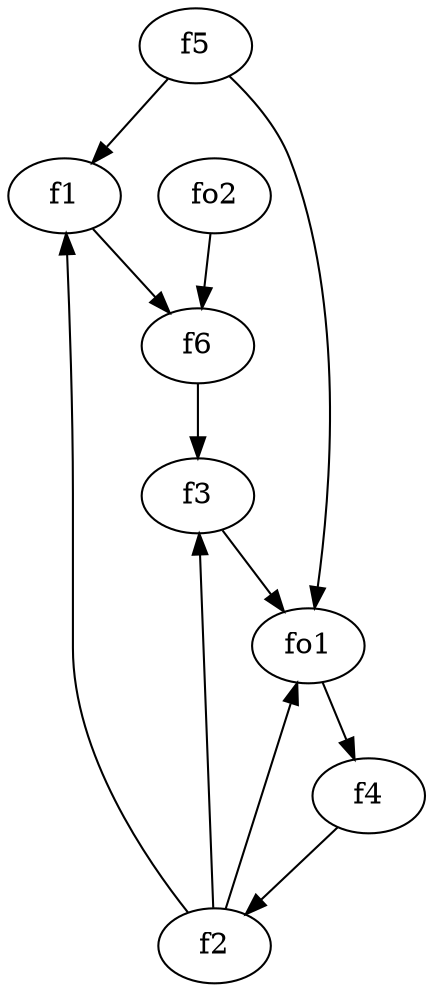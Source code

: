 strict digraph  {
f1;
f2;
f3;
f4;
f5;
f6;
fo1;
fo2;
f1 -> f6  [weight=2];
f2 -> f3  [weight=2];
f2 -> f1  [weight=2];
f2 -> fo1  [weight=2];
f3 -> fo1  [weight=2];
f4 -> f2  [weight=2];
f5 -> fo1  [weight=2];
f5 -> f1  [weight=2];
f6 -> f3  [weight=2];
fo1 -> f4  [weight=2];
fo2 -> f6  [weight=2];
}
